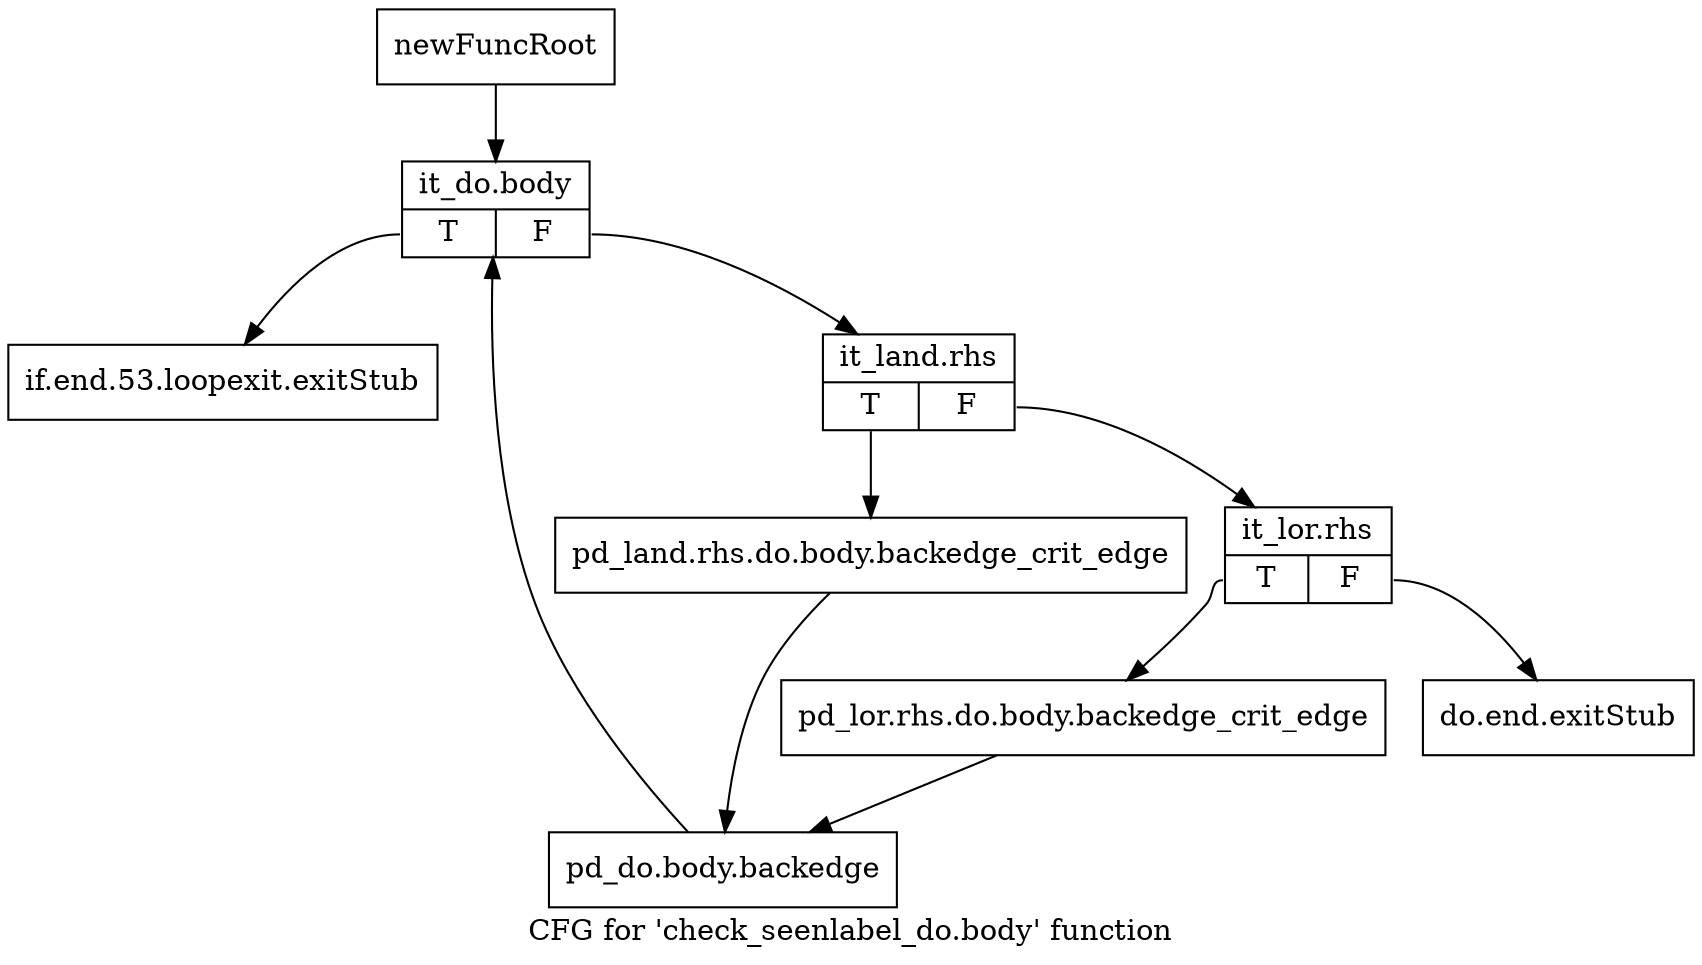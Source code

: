digraph "CFG for 'check_seenlabel_do.body' function" {
	label="CFG for 'check_seenlabel_do.body' function";

	Node0xc4376d0 [shape=record,label="{newFuncRoot}"];
	Node0xc4376d0 -> Node0xc437bd0;
	Node0xc437b30 [shape=record,label="{if.end.53.loopexit.exitStub}"];
	Node0xc437b80 [shape=record,label="{do.end.exitStub}"];
	Node0xc437bd0 [shape=record,label="{it_do.body|{<s0>T|<s1>F}}"];
	Node0xc437bd0:s0 -> Node0xc437b30;
	Node0xc437bd0:s1 -> Node0xc437c20;
	Node0xc437c20 [shape=record,label="{it_land.rhs|{<s0>T|<s1>F}}"];
	Node0xc437c20:s0 -> Node0xc437d10;
	Node0xc437c20:s1 -> Node0xc437c70;
	Node0xc437c70 [shape=record,label="{it_lor.rhs|{<s0>T|<s1>F}}"];
	Node0xc437c70:s0 -> Node0xc437cc0;
	Node0xc437c70:s1 -> Node0xc437b80;
	Node0xc437cc0 [shape=record,label="{pd_lor.rhs.do.body.backedge_crit_edge}"];
	Node0xc437cc0 -> Node0xc437d60;
	Node0xc437d10 [shape=record,label="{pd_land.rhs.do.body.backedge_crit_edge}"];
	Node0xc437d10 -> Node0xc437d60;
	Node0xc437d60 [shape=record,label="{pd_do.body.backedge}"];
	Node0xc437d60 -> Node0xc437bd0;
}
